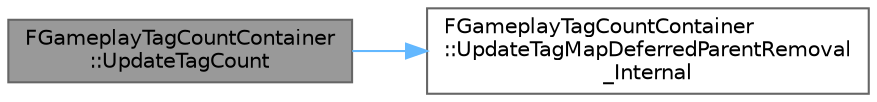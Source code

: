 digraph "FGameplayTagCountContainer::UpdateTagCount"
{
 // INTERACTIVE_SVG=YES
 // LATEX_PDF_SIZE
  bgcolor="transparent";
  edge [fontname=Helvetica,fontsize=10,labelfontname=Helvetica,labelfontsize=10];
  node [fontname=Helvetica,fontsize=10,shape=box,height=0.2,width=0.4];
  rankdir="LR";
  Node1 [id="Node000001",label="FGameplayTagCountContainer\l::UpdateTagCount",height=0.2,width=0.4,color="gray40", fillcolor="grey60", style="filled", fontcolor="black",tooltip="Update the specified container of tags by the specified delta, potentially causing an additional or r..."];
  Node1 -> Node2 [id="edge1_Node000001_Node000002",color="steelblue1",style="solid",tooltip=" "];
  Node2 [id="Node000002",label="FGameplayTagCountContainer\l::UpdateTagMapDeferredParentRemoval\l_Internal",height=0.2,width=0.4,color="grey40", fillcolor="white", style="filled",URL="$d9/d53/structFGameplayTagCountContainer.html#aab4298b916719355c5ea687fa8fefd0c",tooltip="Internal helper function to adjust the explicit tag list & corresponding maps/delegates/etc."];
}

